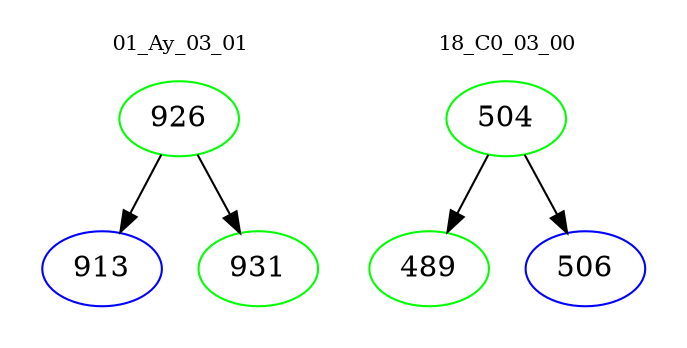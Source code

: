 digraph{
subgraph cluster_0 {
color = white
label = "01_Ay_03_01";
fontsize=10;
T0_926 [label="926", color="green"]
T0_926 -> T0_913 [color="black"]
T0_913 [label="913", color="blue"]
T0_926 -> T0_931 [color="black"]
T0_931 [label="931", color="green"]
}
subgraph cluster_1 {
color = white
label = "18_C0_03_00";
fontsize=10;
T1_504 [label="504", color="green"]
T1_504 -> T1_489 [color="black"]
T1_489 [label="489", color="green"]
T1_504 -> T1_506 [color="black"]
T1_506 [label="506", color="blue"]
}
}

